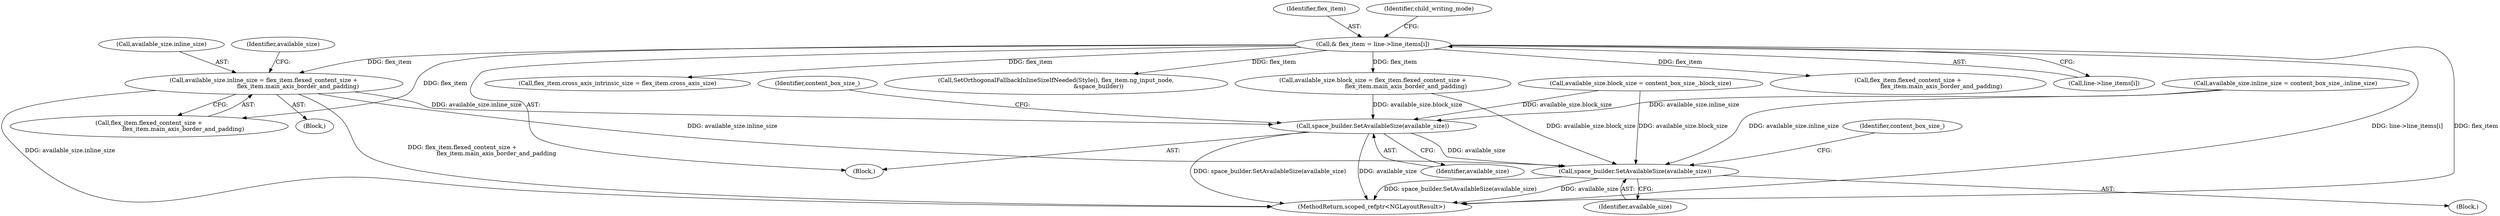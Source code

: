 digraph "0_Chrome_69ec52bd0b32622770a25952386596ccb4ad6434@API" {
"1000416" [label="(Call,available_size.inline_size = flex_item.flexed_content_size +\n                                     flex_item.main_axis_border_and_padding)"];
"1000371" [label="(Call,& flex_item = line->line_items[i])"];
"1000436" [label="(Call,space_builder.SetAvailableSize(available_size))"];
"1000574" [label="(Call,space_builder.SetAvailableSize(available_size))"];
"1000610" [label="(MethodReturn,scoped_refptr<NGLayoutResult>)"];
"1000575" [label="(Identifier,available_size)"];
"1000372" [label="(Identifier,flex_item)"];
"1000436" [label="(Call,space_builder.SetAvailableSize(available_size))"];
"1000420" [label="(Call,flex_item.flexed_content_size +\n                                     flex_item.main_axis_border_and_padding)"];
"1000463" [label="(Call,flex_item.cross_axis_intrinsic_size = flex_item.cross_axis_size)"];
"1000416" [label="(Call,available_size.inline_size = flex_item.flexed_content_size +\n                                     flex_item.main_axis_border_and_padding)"];
"1000383" [label="(Call,SetOrthogonalFallbackInlineSizeIfNeeded(Style(), flex_item.ng_input_node,\n                                              &space_builder))"];
"1000380" [label="(Identifier,child_writing_mode)"];
"1000429" [label="(Identifier,available_size)"];
"1000439" [label="(Identifier,content_box_size_)"];
"1000417" [label="(Call,available_size.inline_size)"];
"1000369" [label="(Block,)"];
"1000415" [label="(Block,)"];
"1000577" [label="(Identifier,content_box_size_)"];
"1000405" [label="(Call,flex_item.flexed_content_size +\n                                    flex_item.main_axis_border_and_padding)"];
"1000373" [label="(Call,line->line_items[i])"];
"1000371" [label="(Call,& flex_item = line->line_items[i])"];
"1000437" [label="(Identifier,available_size)"];
"1000556" [label="(Block,)"];
"1000574" [label="(Call,space_builder.SetAvailableSize(available_size))"];
"1000401" [label="(Call,available_size.block_size = flex_item.flexed_content_size +\n                                    flex_item.main_axis_border_and_padding)"];
"1000427" [label="(Call,available_size.block_size = content_box_size_.block_size)"];
"1000394" [label="(Call,available_size.inline_size = content_box_size_.inline_size)"];
"1000416" -> "1000415"  [label="AST: "];
"1000416" -> "1000420"  [label="CFG: "];
"1000417" -> "1000416"  [label="AST: "];
"1000420" -> "1000416"  [label="AST: "];
"1000429" -> "1000416"  [label="CFG: "];
"1000416" -> "1000610"  [label="DDG: flex_item.flexed_content_size +\n                                     flex_item.main_axis_border_and_padding"];
"1000416" -> "1000610"  [label="DDG: available_size.inline_size"];
"1000371" -> "1000416"  [label="DDG: flex_item"];
"1000416" -> "1000436"  [label="DDG: available_size.inline_size"];
"1000416" -> "1000574"  [label="DDG: available_size.inline_size"];
"1000371" -> "1000369"  [label="AST: "];
"1000371" -> "1000373"  [label="CFG: "];
"1000372" -> "1000371"  [label="AST: "];
"1000373" -> "1000371"  [label="AST: "];
"1000380" -> "1000371"  [label="CFG: "];
"1000371" -> "1000610"  [label="DDG: line->line_items[i]"];
"1000371" -> "1000610"  [label="DDG: flex_item"];
"1000371" -> "1000383"  [label="DDG: flex_item"];
"1000371" -> "1000401"  [label="DDG: flex_item"];
"1000371" -> "1000405"  [label="DDG: flex_item"];
"1000371" -> "1000420"  [label="DDG: flex_item"];
"1000371" -> "1000463"  [label="DDG: flex_item"];
"1000436" -> "1000369"  [label="AST: "];
"1000436" -> "1000437"  [label="CFG: "];
"1000437" -> "1000436"  [label="AST: "];
"1000439" -> "1000436"  [label="CFG: "];
"1000436" -> "1000610"  [label="DDG: space_builder.SetAvailableSize(available_size)"];
"1000436" -> "1000610"  [label="DDG: available_size"];
"1000427" -> "1000436"  [label="DDG: available_size.block_size"];
"1000401" -> "1000436"  [label="DDG: available_size.block_size"];
"1000394" -> "1000436"  [label="DDG: available_size.inline_size"];
"1000436" -> "1000574"  [label="DDG: available_size"];
"1000574" -> "1000556"  [label="AST: "];
"1000574" -> "1000575"  [label="CFG: "];
"1000575" -> "1000574"  [label="AST: "];
"1000577" -> "1000574"  [label="CFG: "];
"1000574" -> "1000610"  [label="DDG: available_size"];
"1000574" -> "1000610"  [label="DDG: space_builder.SetAvailableSize(available_size)"];
"1000401" -> "1000574"  [label="DDG: available_size.block_size"];
"1000394" -> "1000574"  [label="DDG: available_size.inline_size"];
"1000427" -> "1000574"  [label="DDG: available_size.block_size"];
}
